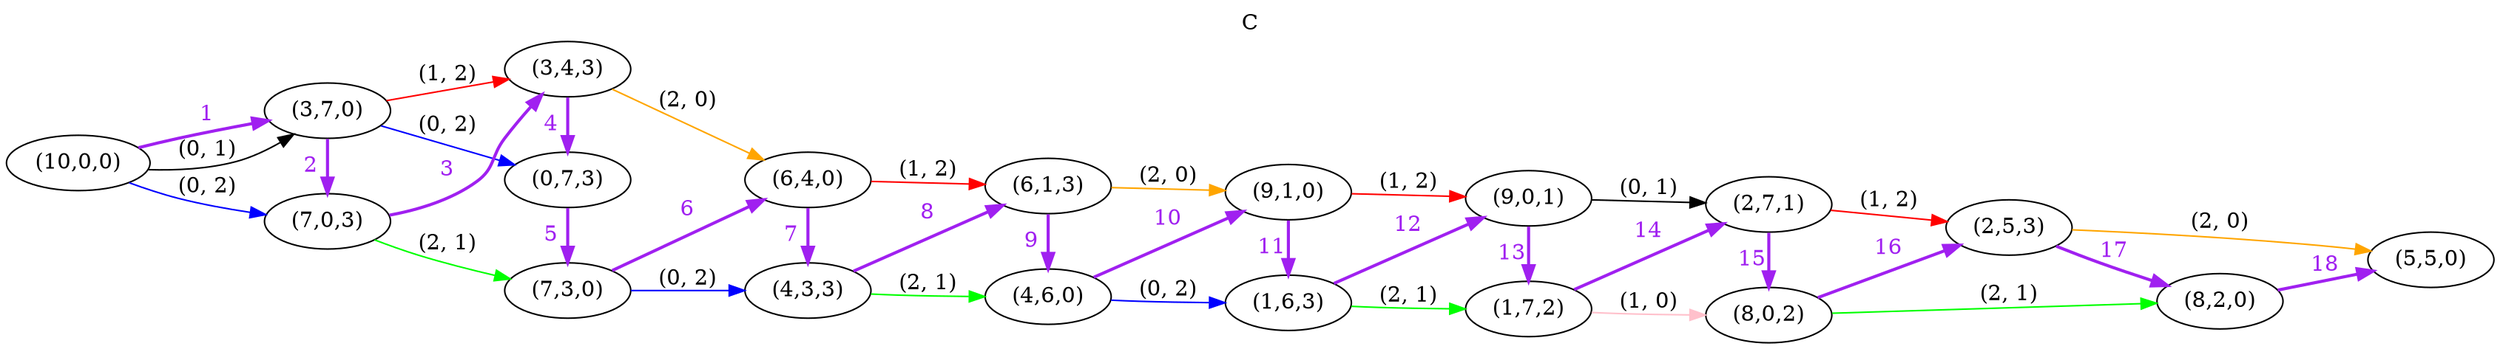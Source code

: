 digraph unix {
rankdir = LR 
labelloc="t";
label="C";
start [label="(10,0,0)"]
bgldgvwqpi [label="(3,7,0)"]
start->bgldgvwqpi [color = black][label="(0, 1)"]
start [label="(10,0,0)"]
yoiietilxq [label="(7,0,3)"]
start->yoiietilxq [color = blue][label="(0, 2)"]
{rank=same; start }
bgldgvwqpi [label="(3,7,0)"]
nzrskrraib [label="(3,4,3)"]
bgldgvwqpi->nzrskrraib [color = red][label="(1, 2)"]
bgldgvwqpi [label="(3,7,0)"]
jutvlqugyq [label="(0,7,3)"]
bgldgvwqpi->jutvlqugyq [color = blue][label="(0, 2)"]
yoiietilxq [label="(7,0,3)"]
dprftdrhwg [label="(7,3,0)"]
yoiietilxq->dprftdrhwg [color = green][label="(2, 1)"]
{rank=same; bgldgvwqpi yoiietilxq }
nzrskrraib [label="(3,4,3)"]
fekrckawgw [label="(6,4,0)"]
nzrskrraib->fekrckawgw [color = orange][label="(2, 0)"]
dprftdrhwg [label="(7,3,0)"]
ydiiklcnpk [label="(4,3,3)"]
dprftdrhwg->ydiiklcnpk [color = blue][label="(0, 2)"]
{rank=same; nzrskrraib jutvlqugyq dprftdrhwg }
fekrckawgw [label="(6,4,0)"]
rcrkvusktk [label="(6,1,3)"]
fekrckawgw->rcrkvusktk [color = red][label="(1, 2)"]
ydiiklcnpk [label="(4,3,3)"]
mooccxxurl [label="(4,6,0)"]
ydiiklcnpk->mooccxxurl [color = green][label="(2, 1)"]
{rank=same; fekrckawgw ydiiklcnpk }
rcrkvusktk [label="(6,1,3)"]
oopzsgvapr [label="(9,1,0)"]
rcrkvusktk->oopzsgvapr [color = orange][label="(2, 0)"]
mooccxxurl [label="(4,6,0)"]
bvuynzjywd [label="(1,6,3)"]
mooccxxurl->bvuynzjywd [color = blue][label="(0, 2)"]
{rank=same; rcrkvusktk mooccxxurl }
oopzsgvapr [label="(9,1,0)"]
yvckaqbqyu [label="(9,0,1)"]
oopzsgvapr->yvckaqbqyu [color = red][label="(1, 2)"]
bvuynzjywd [label="(1,6,3)"]
gaarwrtzjm [label="(1,7,2)"]
bvuynzjywd->gaarwrtzjm [color = green][label="(2, 1)"]
{rank=same; oopzsgvapr bvuynzjywd }
yvckaqbqyu [label="(9,0,1)"]
eonazlpizd [label="(2,7,1)"]
yvckaqbqyu->eonazlpizd [color = black][label="(0, 1)"]
gaarwrtzjm [label="(1,7,2)"]
bpsfgawpzm [label="(8,0,2)"]
gaarwrtzjm->bpsfgawpzm [color = pink][label="(1, 0)"]
{rank=same; yvckaqbqyu gaarwrtzjm }
eonazlpizd [label="(2,7,1)"]
kjwzgqkzjr [label="(2,5,3)"]
eonazlpizd->kjwzgqkzjr [color = red][label="(1, 2)"]
bpsfgawpzm [label="(8,0,2)"]
wrqigtoabz [label="(8,2,0)"]
bpsfgawpzm->wrqigtoabz [color = green][label="(2, 1)"]
{rank=same; eonazlpizd bpsfgawpzm }
kjwzgqkzjr [label="(2,5,3)"]
ijmadhnbpm [label="(5,5,0)"]
kjwzgqkzjr->ijmadhnbpm [color = orange][label="(2, 0)"]
start->bgldgvwqpi [label = 1][penwidth=2.0][color = purple][fontcolor = purple]
bgldgvwqpi->yoiietilxq [label = 2][penwidth=2.0][color = purple][fontcolor = purple]
yoiietilxq->nzrskrraib [label = 3][penwidth=2.0][color = purple][fontcolor = purple]
nzrskrraib->jutvlqugyq [label = 4][penwidth=2.0][color = purple][fontcolor = purple]
jutvlqugyq->dprftdrhwg [label = 5][penwidth=2.0][color = purple][fontcolor = purple]
dprftdrhwg->fekrckawgw [label = 6][penwidth=2.0][color = purple][fontcolor = purple]
fekrckawgw->ydiiklcnpk [label = 7][penwidth=2.0][color = purple][fontcolor = purple]
ydiiklcnpk->rcrkvusktk [label = 8][penwidth=2.0][color = purple][fontcolor = purple]
rcrkvusktk->mooccxxurl [label = 9][penwidth=2.0][color = purple][fontcolor = purple]
mooccxxurl->oopzsgvapr [label = 10][penwidth=2.0][color = purple][fontcolor = purple]
oopzsgvapr->bvuynzjywd [label = 11][penwidth=2.0][color = purple][fontcolor = purple]
bvuynzjywd->yvckaqbqyu [label = 12][penwidth=2.0][color = purple][fontcolor = purple]
yvckaqbqyu->gaarwrtzjm [label = 13][penwidth=2.0][color = purple][fontcolor = purple]
gaarwrtzjm->eonazlpizd [label = 14][penwidth=2.0][color = purple][fontcolor = purple]
eonazlpizd->bpsfgawpzm [label = 15][penwidth=2.0][color = purple][fontcolor = purple]
bpsfgawpzm->kjwzgqkzjr [label = 16][penwidth=2.0][color = purple][fontcolor = purple]
kjwzgqkzjr->wrqigtoabz [label = 17][penwidth=2.0][color = purple][fontcolor = purple]
wrqigtoabz->ijmadhnbpm [label = 18][penwidth=2.0][color = purple][fontcolor = purple]
}
